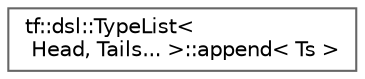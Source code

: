 digraph "类继承关系图"
{
 // LATEX_PDF_SIZE
  bgcolor="transparent";
  edge [fontname=Helvetica,fontsize=10,labelfontname=Helvetica,labelfontsize=10];
  node [fontname=Helvetica,fontsize=10,shape=box,height=0.2,width=0.4];
  rankdir="LR";
  Node0 [id="Node000000",label="tf::dsl::TypeList\<\l Head, Tails... \>::append\< Ts \>",height=0.2,width=0.4,color="grey40", fillcolor="white", style="filled",URL="$structtf_1_1dsl_1_1_type_list_3_01_head_00_01_tails_8_8_8_01_4_1_1append.html",tooltip=" "];
}
